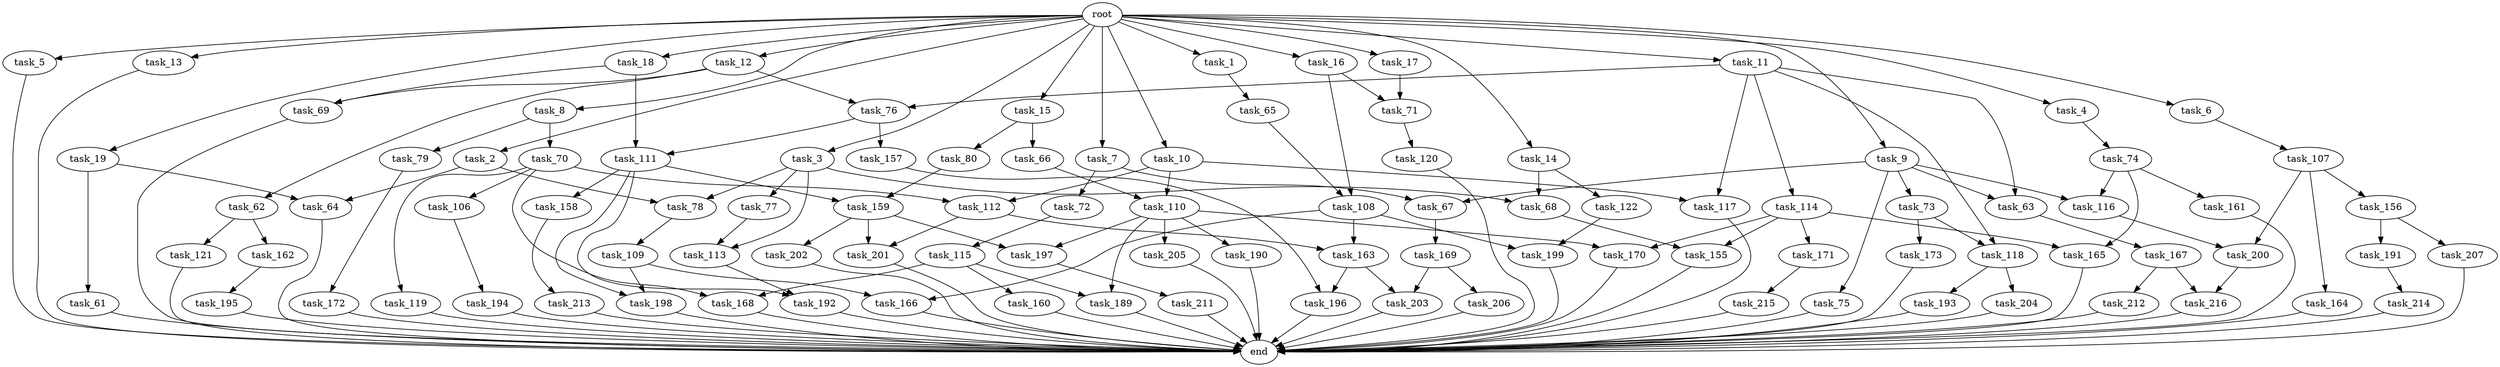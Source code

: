 digraph G {
  root [size="0.000000"];
  task_1 [size="2.048000"];
  task_2 [size="2.048000"];
  task_3 [size="2.048000"];
  task_4 [size="2.048000"];
  task_5 [size="2.048000"];
  task_6 [size="2.048000"];
  task_7 [size="2.048000"];
  task_8 [size="2.048000"];
  task_9 [size="2.048000"];
  task_10 [size="2.048000"];
  task_11 [size="2.048000"];
  task_12 [size="2.048000"];
  task_13 [size="2.048000"];
  task_14 [size="2.048000"];
  task_15 [size="2.048000"];
  task_16 [size="2.048000"];
  task_17 [size="2.048000"];
  task_18 [size="2.048000"];
  task_19 [size="2.048000"];
  task_61 [size="841813590.016000"];
  task_62 [size="1099511627.776000"];
  task_63 [size="910533066.752000"];
  task_64 [size="996432412.672000"];
  task_65 [size="154618822.656000"];
  task_66 [size="1391569403.904000"];
  task_67 [size="1460288880.640000"];
  task_68 [size="1821066133.504000"];
  task_69 [size="1717986918.400000"];
  task_70 [size="618475290.624000"];
  task_71 [size="1529008357.376000"];
  task_72 [size="618475290.624000"];
  task_73 [size="841813590.016000"];
  task_74 [size="618475290.624000"];
  task_75 [size="841813590.016000"];
  task_76 [size="1168231104.512000"];
  task_77 [size="1391569403.904000"];
  task_78 [size="1546188226.560000"];
  task_79 [size="618475290.624000"];
  task_80 [size="1391569403.904000"];
  task_106 [size="274877906.944000"];
  task_107 [size="841813590.016000"];
  task_108 [size="498216206.336000"];
  task_109 [size="68719476.736000"];
  task_110 [size="2233382993.920000"];
  task_111 [size="773094113.280000"];
  task_112 [size="1666447310.848000"];
  task_113 [size="3109556322.304000"];
  task_114 [size="68719476.736000"];
  task_115 [size="1717986918.400000"];
  task_116 [size="1116691496.960000"];
  task_117 [size="1460288880.640000"];
  task_118 [size="343597383.680000"];
  task_119 [size="274877906.944000"];
  task_120 [size="68719476.736000"];
  task_121 [size="429496729.600000"];
  task_122 [size="429496729.600000"];
  task_155 [size="1529008357.376000"];
  task_156 [size="154618822.656000"];
  task_157 [size="154618822.656000"];
  task_158 [size="1099511627.776000"];
  task_159 [size="2491081031.680000"];
  task_160 [size="68719476.736000"];
  task_161 [size="274877906.944000"];
  task_162 [size="429496729.600000"];
  task_163 [size="1374389534.720000"];
  task_164 [size="154618822.656000"];
  task_165 [size="1374389534.720000"];
  task_166 [size="2491081031.680000"];
  task_167 [size="429496729.600000"];
  task_168 [size="343597383.680000"];
  task_169 [size="1717986918.400000"];
  task_170 [size="1168231104.512000"];
  task_171 [size="1099511627.776000"];
  task_172 [size="274877906.944000"];
  task_173 [size="274877906.944000"];
  task_189 [size="137438953.472000"];
  task_190 [size="68719476.736000"];
  task_191 [size="429496729.600000"];
  task_192 [size="2817498546.176000"];
  task_193 [size="154618822.656000"];
  task_194 [size="274877906.944000"];
  task_195 [size="68719476.736000"];
  task_196 [size="309237645.312000"];
  task_197 [size="343597383.680000"];
  task_198 [size="2491081031.680000"];
  task_199 [size="1254130450.432000"];
  task_200 [size="584115552.256000"];
  task_201 [size="549755813.888000"];
  task_202 [size="274877906.944000"];
  task_203 [size="429496729.600000"];
  task_204 [size="154618822.656000"];
  task_205 [size="68719476.736000"];
  task_206 [size="274877906.944000"];
  task_207 [size="429496729.600000"];
  task_211 [size="1099511627.776000"];
  task_212 [size="1099511627.776000"];
  task_213 [size="1391569403.904000"];
  task_214 [size="68719476.736000"];
  task_215 [size="68719476.736000"];
  task_216 [size="1717986918.400000"];
  end [size="0.000000"];

  root -> task_1 [size="1.000000"];
  root -> task_2 [size="1.000000"];
  root -> task_3 [size="1.000000"];
  root -> task_4 [size="1.000000"];
  root -> task_5 [size="1.000000"];
  root -> task_6 [size="1.000000"];
  root -> task_7 [size="1.000000"];
  root -> task_8 [size="1.000000"];
  root -> task_9 [size="1.000000"];
  root -> task_10 [size="1.000000"];
  root -> task_11 [size="1.000000"];
  root -> task_12 [size="1.000000"];
  root -> task_13 [size="1.000000"];
  root -> task_14 [size="1.000000"];
  root -> task_15 [size="1.000000"];
  root -> task_16 [size="1.000000"];
  root -> task_17 [size="1.000000"];
  root -> task_18 [size="1.000000"];
  root -> task_19 [size="1.000000"];
  task_1 -> task_65 [size="75497472.000000"];
  task_2 -> task_64 [size="75497472.000000"];
  task_2 -> task_78 [size="75497472.000000"];
  task_3 -> task_68 [size="679477248.000000"];
  task_3 -> task_77 [size="679477248.000000"];
  task_3 -> task_78 [size="679477248.000000"];
  task_3 -> task_113 [size="679477248.000000"];
  task_4 -> task_74 [size="301989888.000000"];
  task_5 -> end [size="1.000000"];
  task_6 -> task_107 [size="411041792.000000"];
  task_7 -> task_67 [size="301989888.000000"];
  task_7 -> task_72 [size="301989888.000000"];
  task_8 -> task_70 [size="301989888.000000"];
  task_8 -> task_79 [size="301989888.000000"];
  task_9 -> task_63 [size="411041792.000000"];
  task_9 -> task_67 [size="411041792.000000"];
  task_9 -> task_73 [size="411041792.000000"];
  task_9 -> task_75 [size="411041792.000000"];
  task_9 -> task_116 [size="411041792.000000"];
  task_10 -> task_110 [size="679477248.000000"];
  task_10 -> task_112 [size="679477248.000000"];
  task_10 -> task_117 [size="679477248.000000"];
  task_11 -> task_63 [size="33554432.000000"];
  task_11 -> task_76 [size="33554432.000000"];
  task_11 -> task_114 [size="33554432.000000"];
  task_11 -> task_117 [size="33554432.000000"];
  task_11 -> task_118 [size="33554432.000000"];
  task_12 -> task_62 [size="536870912.000000"];
  task_12 -> task_69 [size="536870912.000000"];
  task_12 -> task_76 [size="536870912.000000"];
  task_13 -> end [size="1.000000"];
  task_14 -> task_68 [size="209715200.000000"];
  task_14 -> task_122 [size="209715200.000000"];
  task_15 -> task_66 [size="679477248.000000"];
  task_15 -> task_80 [size="679477248.000000"];
  task_16 -> task_71 [size="209715200.000000"];
  task_16 -> task_108 [size="209715200.000000"];
  task_17 -> task_71 [size="536870912.000000"];
  task_18 -> task_69 [size="301989888.000000"];
  task_18 -> task_111 [size="301989888.000000"];
  task_19 -> task_61 [size="411041792.000000"];
  task_19 -> task_64 [size="411041792.000000"];
  task_61 -> end [size="1.000000"];
  task_62 -> task_121 [size="209715200.000000"];
  task_62 -> task_162 [size="209715200.000000"];
  task_63 -> task_167 [size="209715200.000000"];
  task_64 -> end [size="1.000000"];
  task_65 -> task_108 [size="33554432.000000"];
  task_66 -> task_110 [size="411041792.000000"];
  task_67 -> task_169 [size="838860800.000000"];
  task_68 -> task_155 [size="209715200.000000"];
  task_69 -> end [size="1.000000"];
  task_70 -> task_106 [size="134217728.000000"];
  task_70 -> task_112 [size="134217728.000000"];
  task_70 -> task_119 [size="134217728.000000"];
  task_70 -> task_168 [size="134217728.000000"];
  task_71 -> task_120 [size="33554432.000000"];
  task_72 -> task_115 [size="838860800.000000"];
  task_73 -> task_118 [size="134217728.000000"];
  task_73 -> task_173 [size="134217728.000000"];
  task_74 -> task_116 [size="134217728.000000"];
  task_74 -> task_161 [size="134217728.000000"];
  task_74 -> task_165 [size="134217728.000000"];
  task_75 -> end [size="1.000000"];
  task_76 -> task_111 [size="75497472.000000"];
  task_76 -> task_157 [size="75497472.000000"];
  task_77 -> task_113 [size="838860800.000000"];
  task_78 -> task_109 [size="33554432.000000"];
  task_79 -> task_172 [size="134217728.000000"];
  task_80 -> task_159 [size="679477248.000000"];
  task_106 -> task_194 [size="134217728.000000"];
  task_107 -> task_156 [size="75497472.000000"];
  task_107 -> task_164 [size="75497472.000000"];
  task_107 -> task_200 [size="75497472.000000"];
  task_108 -> task_163 [size="536870912.000000"];
  task_108 -> task_166 [size="536870912.000000"];
  task_108 -> task_199 [size="536870912.000000"];
  task_109 -> task_166 [size="679477248.000000"];
  task_109 -> task_198 [size="679477248.000000"];
  task_110 -> task_170 [size="33554432.000000"];
  task_110 -> task_189 [size="33554432.000000"];
  task_110 -> task_190 [size="33554432.000000"];
  task_110 -> task_197 [size="33554432.000000"];
  task_110 -> task_205 [size="33554432.000000"];
  task_111 -> task_158 [size="536870912.000000"];
  task_111 -> task_159 [size="536870912.000000"];
  task_111 -> task_192 [size="536870912.000000"];
  task_111 -> task_198 [size="536870912.000000"];
  task_112 -> task_163 [size="134217728.000000"];
  task_112 -> task_201 [size="134217728.000000"];
  task_113 -> task_192 [size="838860800.000000"];
  task_114 -> task_155 [size="536870912.000000"];
  task_114 -> task_165 [size="536870912.000000"];
  task_114 -> task_170 [size="536870912.000000"];
  task_114 -> task_171 [size="536870912.000000"];
  task_115 -> task_160 [size="33554432.000000"];
  task_115 -> task_168 [size="33554432.000000"];
  task_115 -> task_189 [size="33554432.000000"];
  task_116 -> task_200 [size="209715200.000000"];
  task_117 -> end [size="1.000000"];
  task_118 -> task_193 [size="75497472.000000"];
  task_118 -> task_204 [size="75497472.000000"];
  task_119 -> end [size="1.000000"];
  task_120 -> end [size="1.000000"];
  task_121 -> end [size="1.000000"];
  task_122 -> task_199 [size="75497472.000000"];
  task_155 -> end [size="1.000000"];
  task_156 -> task_191 [size="209715200.000000"];
  task_156 -> task_207 [size="209715200.000000"];
  task_157 -> task_196 [size="75497472.000000"];
  task_158 -> task_213 [size="679477248.000000"];
  task_159 -> task_197 [size="134217728.000000"];
  task_159 -> task_201 [size="134217728.000000"];
  task_159 -> task_202 [size="134217728.000000"];
  task_160 -> end [size="1.000000"];
  task_161 -> end [size="1.000000"];
  task_162 -> task_195 [size="33554432.000000"];
  task_163 -> task_196 [size="75497472.000000"];
  task_163 -> task_203 [size="75497472.000000"];
  task_164 -> end [size="1.000000"];
  task_165 -> end [size="1.000000"];
  task_166 -> end [size="1.000000"];
  task_167 -> task_212 [size="536870912.000000"];
  task_167 -> task_216 [size="536870912.000000"];
  task_168 -> end [size="1.000000"];
  task_169 -> task_203 [size="134217728.000000"];
  task_169 -> task_206 [size="134217728.000000"];
  task_170 -> end [size="1.000000"];
  task_171 -> task_215 [size="33554432.000000"];
  task_172 -> end [size="1.000000"];
  task_173 -> end [size="1.000000"];
  task_189 -> end [size="1.000000"];
  task_190 -> end [size="1.000000"];
  task_191 -> task_214 [size="33554432.000000"];
  task_192 -> end [size="1.000000"];
  task_193 -> end [size="1.000000"];
  task_194 -> end [size="1.000000"];
  task_195 -> end [size="1.000000"];
  task_196 -> end [size="1.000000"];
  task_197 -> task_211 [size="536870912.000000"];
  task_198 -> end [size="1.000000"];
  task_199 -> end [size="1.000000"];
  task_200 -> task_216 [size="301989888.000000"];
  task_201 -> end [size="1.000000"];
  task_202 -> end [size="1.000000"];
  task_203 -> end [size="1.000000"];
  task_204 -> end [size="1.000000"];
  task_205 -> end [size="1.000000"];
  task_206 -> end [size="1.000000"];
  task_207 -> end [size="1.000000"];
  task_211 -> end [size="1.000000"];
  task_212 -> end [size="1.000000"];
  task_213 -> end [size="1.000000"];
  task_214 -> end [size="1.000000"];
  task_215 -> end [size="1.000000"];
  task_216 -> end [size="1.000000"];
}
